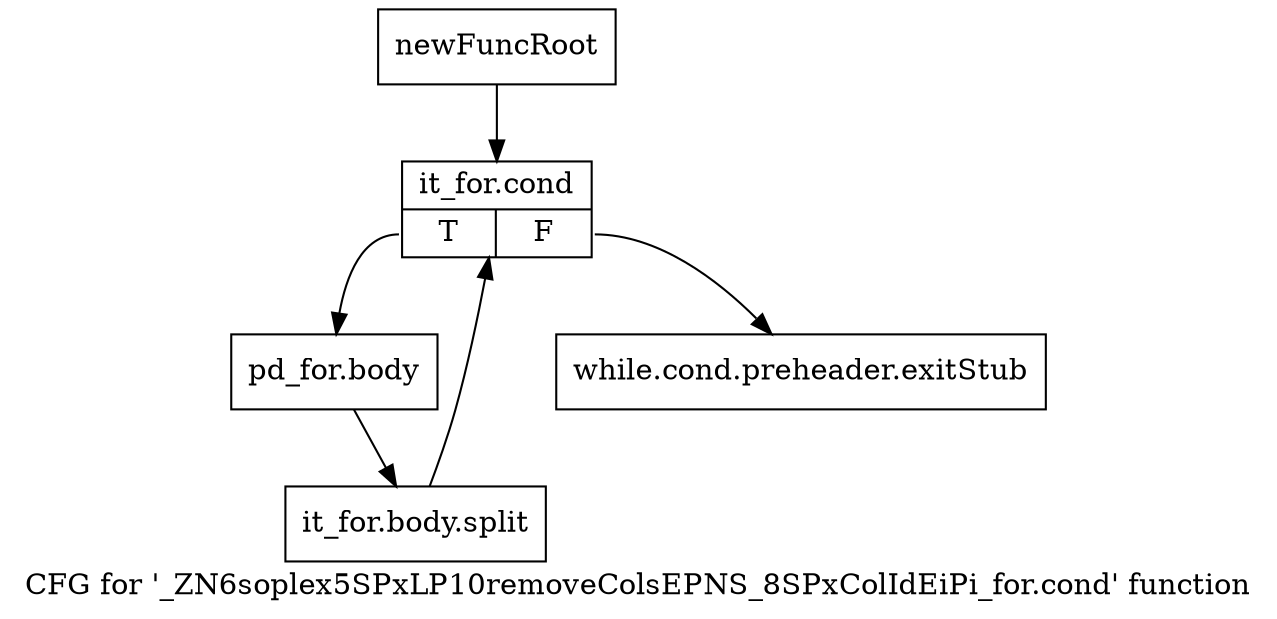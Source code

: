 digraph "CFG for '_ZN6soplex5SPxLP10removeColsEPNS_8SPxColIdEiPi_for.cond' function" {
	label="CFG for '_ZN6soplex5SPxLP10removeColsEPNS_8SPxColIdEiPi_for.cond' function";

	Node0x2e3abe0 [shape=record,label="{newFuncRoot}"];
	Node0x2e3abe0 -> Node0x2e3ac80;
	Node0x2e3ac30 [shape=record,label="{while.cond.preheader.exitStub}"];
	Node0x2e3ac80 [shape=record,label="{it_for.cond|{<s0>T|<s1>F}}"];
	Node0x2e3ac80:s0 -> Node0x2e3acd0;
	Node0x2e3ac80:s1 -> Node0x2e3ac30;
	Node0x2e3acd0 [shape=record,label="{pd_for.body}"];
	Node0x2e3acd0 -> Node0x34cd6d0;
	Node0x34cd6d0 [shape=record,label="{it_for.body.split}"];
	Node0x34cd6d0 -> Node0x2e3ac80;
}
